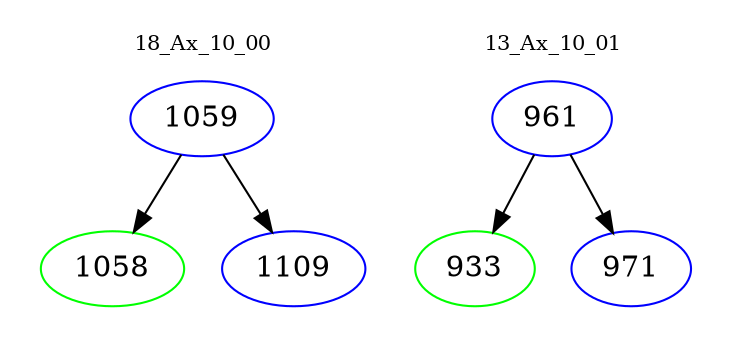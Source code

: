 digraph{
subgraph cluster_0 {
color = white
label = "18_Ax_10_00";
fontsize=10;
T0_1059 [label="1059", color="blue"]
T0_1059 -> T0_1058 [color="black"]
T0_1058 [label="1058", color="green"]
T0_1059 -> T0_1109 [color="black"]
T0_1109 [label="1109", color="blue"]
}
subgraph cluster_1 {
color = white
label = "13_Ax_10_01";
fontsize=10;
T1_961 [label="961", color="blue"]
T1_961 -> T1_933 [color="black"]
T1_933 [label="933", color="green"]
T1_961 -> T1_971 [color="black"]
T1_971 [label="971", color="blue"]
}
}
